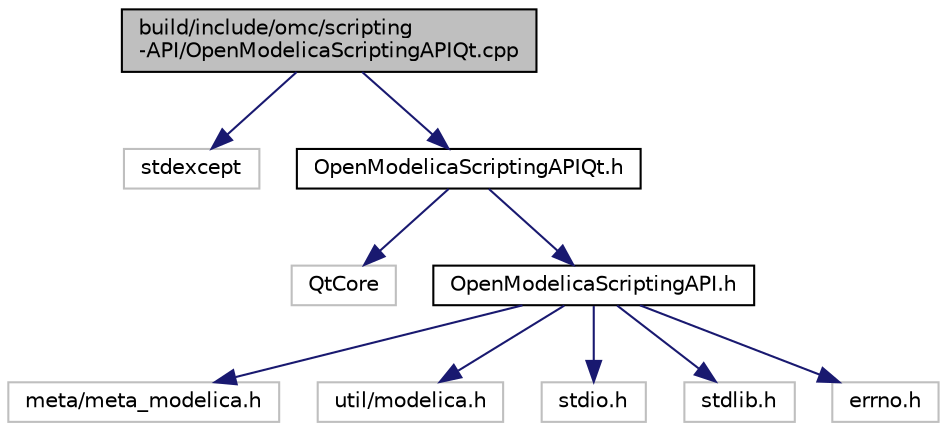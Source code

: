 digraph "build/include/omc/scripting-API/OpenModelicaScriptingAPIQt.cpp"
{
  edge [fontname="Helvetica",fontsize="10",labelfontname="Helvetica",labelfontsize="10"];
  node [fontname="Helvetica",fontsize="10",shape=record];
  Node0 [label="build/include/omc/scripting\l-API/OpenModelicaScriptingAPIQt.cpp",height=0.2,width=0.4,color="black", fillcolor="grey75", style="filled", fontcolor="black"];
  Node0 -> Node1 [color="midnightblue",fontsize="10",style="solid",fontname="Helvetica"];
  Node1 [label="stdexcept",height=0.2,width=0.4,color="grey75", fillcolor="white", style="filled"];
  Node0 -> Node2 [color="midnightblue",fontsize="10",style="solid",fontname="Helvetica"];
  Node2 [label="OpenModelicaScriptingAPIQt.h",height=0.2,width=0.4,color="black", fillcolor="white", style="filled",URL="$d8/d67/build_2include_2omc_2scripting-_a_p_i_2_open_modelica_scripting_a_p_i_qt_8h.html"];
  Node2 -> Node3 [color="midnightblue",fontsize="10",style="solid",fontname="Helvetica"];
  Node3 [label="QtCore",height=0.2,width=0.4,color="grey75", fillcolor="white", style="filled"];
  Node2 -> Node4 [color="midnightblue",fontsize="10",style="solid",fontname="Helvetica"];
  Node4 [label="OpenModelicaScriptingAPI.h",height=0.2,width=0.4,color="black", fillcolor="white", style="filled",URL="$d7/df4/build_2include_2omc_2scripting-_a_p_i_2_open_modelica_scripting_a_p_i_8h.html"];
  Node4 -> Node5 [color="midnightblue",fontsize="10",style="solid",fontname="Helvetica"];
  Node5 [label="meta/meta_modelica.h",height=0.2,width=0.4,color="grey75", fillcolor="white", style="filled"];
  Node4 -> Node6 [color="midnightblue",fontsize="10",style="solid",fontname="Helvetica"];
  Node6 [label="util/modelica.h",height=0.2,width=0.4,color="grey75", fillcolor="white", style="filled"];
  Node4 -> Node7 [color="midnightblue",fontsize="10",style="solid",fontname="Helvetica"];
  Node7 [label="stdio.h",height=0.2,width=0.4,color="grey75", fillcolor="white", style="filled"];
  Node4 -> Node8 [color="midnightblue",fontsize="10",style="solid",fontname="Helvetica"];
  Node8 [label="stdlib.h",height=0.2,width=0.4,color="grey75", fillcolor="white", style="filled"];
  Node4 -> Node9 [color="midnightblue",fontsize="10",style="solid",fontname="Helvetica"];
  Node9 [label="errno.h",height=0.2,width=0.4,color="grey75", fillcolor="white", style="filled"];
}
